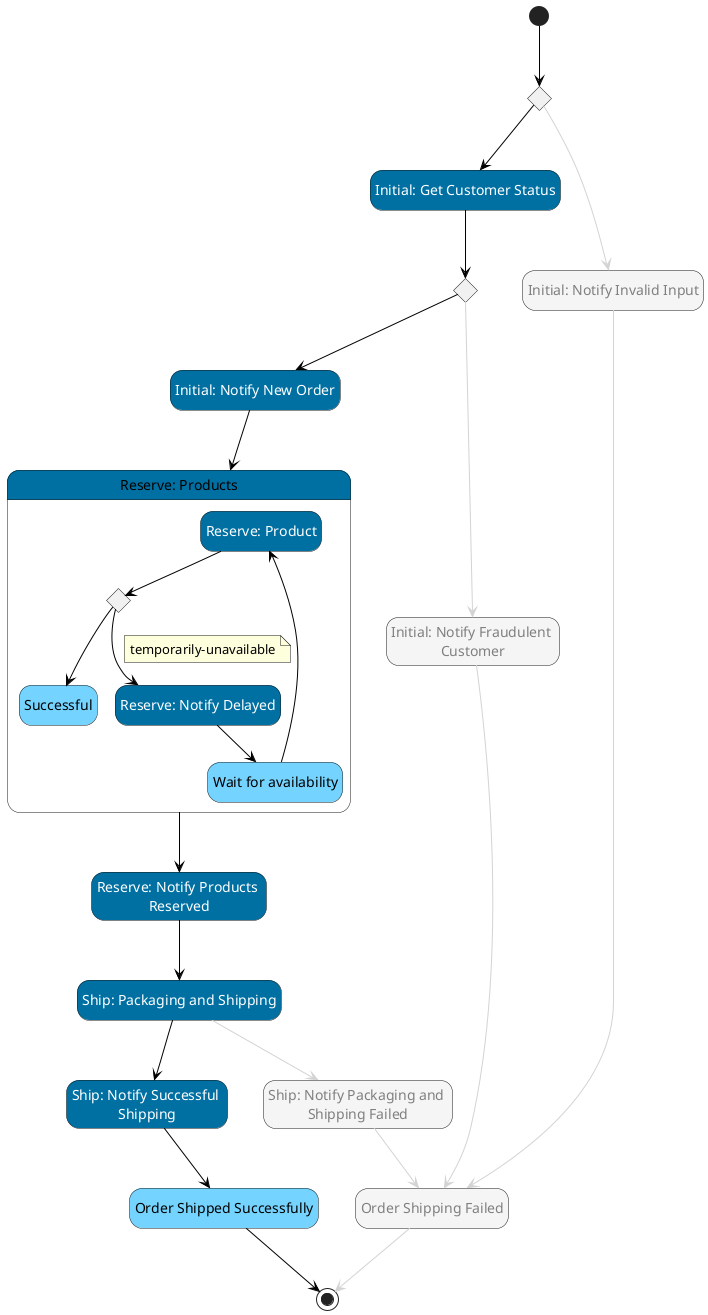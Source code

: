 @startuml
hide empty description
skinparam ArrowColor #black
skinparam state {

    BackgroundColor<<Choice>> #whitesmoke
    FontColor<<Choice>> automatic

    BackgroundColor<<aslFail>> #red
    FontColor<<aslFail>> automatic

    BackgroundColor<<aslMap>> #whitesmoke

    BackgroundColor<<aslSucceed>> #green
    FontColor<<aslSucceed>> automatic

    BackgroundColor<<aslTask>> #lightblue
    FontColor<<aslTask>> automatic

    BackgroundColor<<aslWait>> #whitesmoke
    FontColor<<aslWait>> automatic
    BackgroundColor<<Compensate>> #orange
    FontColor<<CustomStyle0>> automatic
    BackgroundColor<<CustomStyle0>> #0070a3
    FontColor<<CustomStyle1>> automatic
    BackgroundColor<<CustomStyle1>> #gray
    FontColor<<CustomStyle2>> automatic
    BackgroundColor<<CustomStyle2>> #0070a3
    FontColor<<CustomStyle3>> automatic
    BackgroundColor<<CustomStyle3>> #0070a3
    FontColor<<CustomStyle4>> automatic
    BackgroundColor<<CustomStyle4>> #0070a3
    FontColor<<CustomStyle5>> automatic
    BackgroundColor<<CustomStyle5>> #74d4ff
    FontColor<<CustomStyle6>> automatic
    BackgroundColor<<CustomStyle6>> #74d4ff
    FontColor<<CustomStyle7>> automatic
    BackgroundColor<<CustomStyle7>> #0070a3
    FontColor<<CustomStyle8>> automatic
    BackgroundColor<<CustomStyle8>> #0070a3
    FontColor<<CustomStyle9>> automatic
    BackgroundColor<<CustomStyle9>> #0070a3
    FontColor<<CustomStyle10>> automatic
    BackgroundColor<<CustomStyle10>> #0070a3
    FontColor<<CustomStyle11>> automatic
    BackgroundColor<<CustomStyle11>> #74d4ff
    FontColor<<CustomStyle12>> gray
    BackgroundColor<<CustomStyle12>> #whitesmoke
}
state "Initial: Validate Input" as state1<<Choice>>
state "Initial: Get Customer Status" as state2<<CustomStyle0>>
state "Do Fraud Check" as state3<<Choice>>
state "Initial: Notify New Order" as state4<<CustomStyle2>>
state "Reserve: Products" as state5<<CustomStyle3>> {
state "Reserve: Product" as state14<<CustomStyle4>>
state "Choice" as state15<<Choice>>
state "Successful" as state16<<CustomStyle6>>
state "Reserve: Notify Delayed" as state17<<CustomStyle7>>
state "Wait for availability" as state18<<CustomStyle5>>
}
state "Reserve: Notify Products \nReserved" as state6<<CustomStyle8>>
state "Ship: Packaging and Shipping" as state7<<CustomStyle9>>
state "Ship: Notify Successful \nShipping" as state8<<CustomStyle10>>
state "Ship: Notify Packaging and \nShipping Failed" as state9<<CustomStyle12>>
state "Initial: Notify Fraudulent \nCustomer" as state10<<CustomStyle12>>
state "Order Shipping Failed" as state11<<CustomStyle12>>
state "Order Shipped Successfully" as state12<<CustomStyle11>>
state "Initial: Notify Invalid Input" as state13<<CustomStyle12>>
[*] --> state1
state1 -[#lightgray]-> state13
state1 --> state2
state2 --> state3
state3 -[#lightgray]-> state10
state3 --> state4
state4 --> state5
state5 --> state6
state6 --> state7
state7 --> state8
state7 -[#lightgray]-> state9
state8 --> state12
state9 -[#lightgray]-> state11
state10 -[#lightgray]-> state11
state11 -[#lightgray]-> [*]
state12 --> [*]
state13 -[#lightgray]-> state11
state14 --> state15
state15 --> state17
note on link
temporarily-unavailable
end note
state15 --> state16
state17 --> state18
state18 --> state14
@enduml
